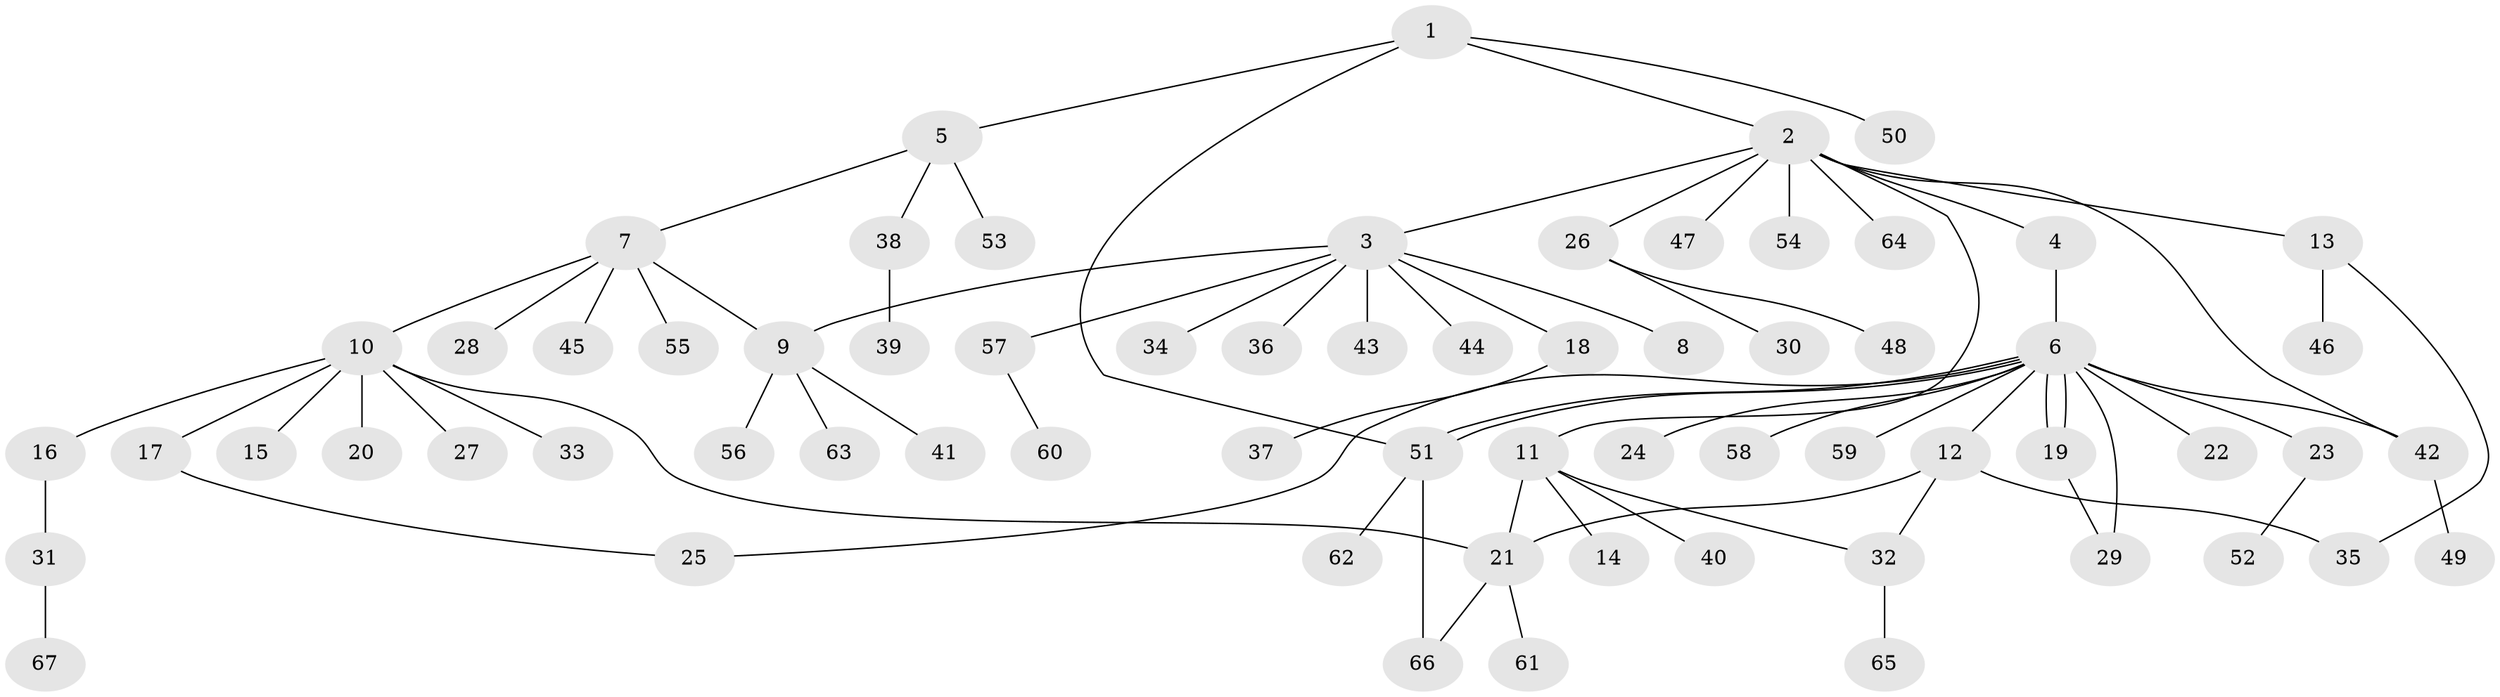 // Generated by graph-tools (version 1.1) at 2025/49/03/09/25 03:49:47]
// undirected, 67 vertices, 78 edges
graph export_dot {
graph [start="1"]
  node [color=gray90,style=filled];
  1;
  2;
  3;
  4;
  5;
  6;
  7;
  8;
  9;
  10;
  11;
  12;
  13;
  14;
  15;
  16;
  17;
  18;
  19;
  20;
  21;
  22;
  23;
  24;
  25;
  26;
  27;
  28;
  29;
  30;
  31;
  32;
  33;
  34;
  35;
  36;
  37;
  38;
  39;
  40;
  41;
  42;
  43;
  44;
  45;
  46;
  47;
  48;
  49;
  50;
  51;
  52;
  53;
  54;
  55;
  56;
  57;
  58;
  59;
  60;
  61;
  62;
  63;
  64;
  65;
  66;
  67;
  1 -- 2;
  1 -- 5;
  1 -- 50;
  1 -- 51;
  2 -- 3;
  2 -- 4;
  2 -- 11;
  2 -- 13;
  2 -- 26;
  2 -- 42;
  2 -- 47;
  2 -- 54;
  2 -- 64;
  3 -- 8;
  3 -- 9;
  3 -- 18;
  3 -- 34;
  3 -- 36;
  3 -- 43;
  3 -- 44;
  3 -- 57;
  4 -- 6;
  5 -- 7;
  5 -- 38;
  5 -- 53;
  6 -- 12;
  6 -- 19;
  6 -- 19;
  6 -- 22;
  6 -- 23;
  6 -- 24;
  6 -- 25;
  6 -- 29;
  6 -- 42;
  6 -- 51;
  6 -- 51;
  6 -- 58;
  6 -- 59;
  7 -- 9;
  7 -- 10;
  7 -- 28;
  7 -- 45;
  7 -- 55;
  9 -- 41;
  9 -- 56;
  9 -- 63;
  10 -- 15;
  10 -- 16;
  10 -- 17;
  10 -- 20;
  10 -- 21;
  10 -- 27;
  10 -- 33;
  11 -- 14;
  11 -- 21;
  11 -- 32;
  11 -- 40;
  12 -- 21;
  12 -- 32;
  12 -- 35;
  13 -- 35;
  13 -- 46;
  16 -- 31;
  17 -- 25;
  18 -- 37;
  19 -- 29;
  21 -- 61;
  21 -- 66;
  23 -- 52;
  26 -- 30;
  26 -- 48;
  31 -- 67;
  32 -- 65;
  38 -- 39;
  42 -- 49;
  51 -- 62;
  51 -- 66;
  57 -- 60;
}
